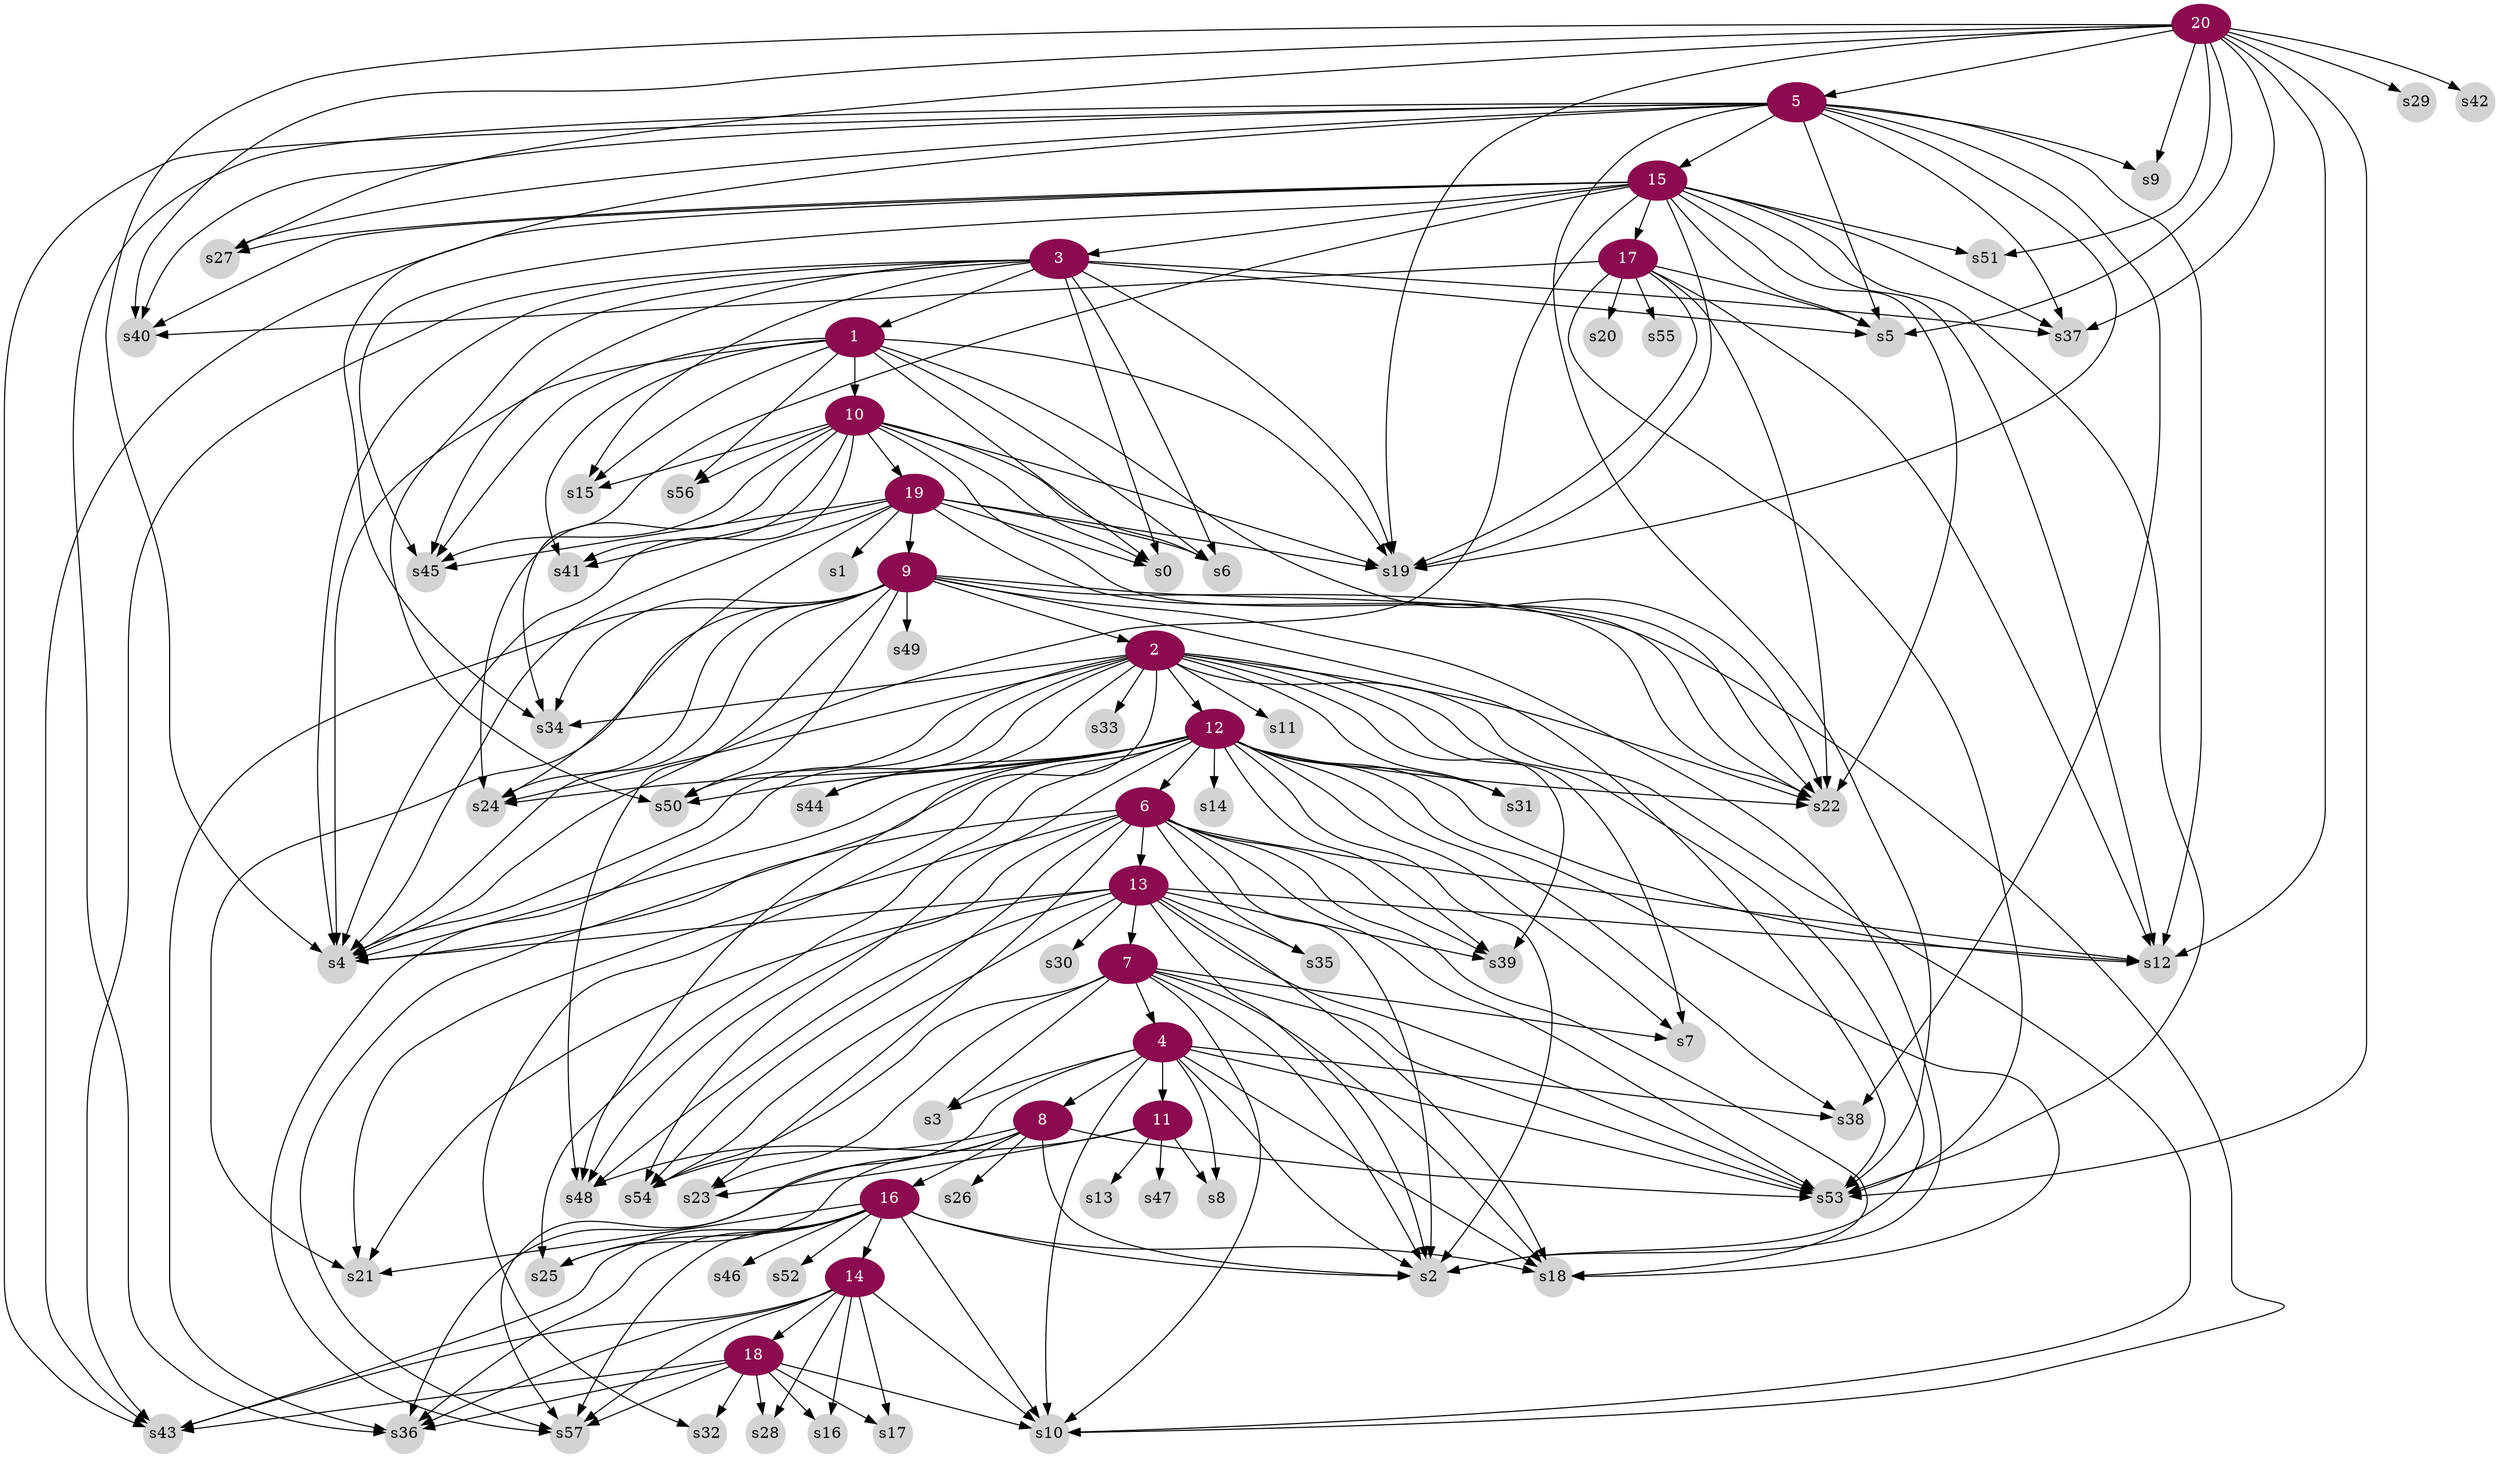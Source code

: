digraph g{
node [color=deeppink4, style=filled, fontcolor=white];	
3 -> 1;
9 -> 2;
15 -> 3;
7 -> 4;
20 -> 5;
12 -> 6;
13 -> 7;
4 -> 8;
19 -> 9;
1 -> 10;
4 -> 11;
2 -> 12;
6 -> 13;
16 -> 14;
5 -> 15;
8 -> 16;
15 -> 17;
14 -> 18;
10 -> 19;
node [color=lightgrey, style=filled, fontcolor=black, shape=circle, fixedsize=true];  
1 -> s0;
1 -> s4;
1 -> s6;
1 -> s15;
1 -> s19;
1 -> s22;
1 -> s41;
1 -> s45;
1 -> s56;
2 -> s2;
2 -> s4;
2 -> s7;
2 -> s10;
2 -> s11;
2 -> s22;
2 -> s24;
2 -> s31;
2 -> s33;
2 -> s34;
2 -> s39;
2 -> s44;
2 -> s48;
2 -> s50;
2 -> s57;
3 -> s0;
3 -> s4;
3 -> s5;
3 -> s6;
3 -> s15;
3 -> s19;
3 -> s37;
3 -> s43;
3 -> s45;
3 -> s50;
4 -> s2;
4 -> s3;
4 -> s8;
4 -> s10;
4 -> s18;
4 -> s38;
4 -> s53;
4 -> s57;
5 -> s5;
5 -> s9;
5 -> s12;
5 -> s19;
5 -> s27;
5 -> s34;
5 -> s36;
5 -> s37;
5 -> s38;
5 -> s40;
5 -> s43;
5 -> s53;
6 -> s2;
6 -> s4;
6 -> s12;
6 -> s18;
6 -> s21;
6 -> s23;
6 -> s35;
6 -> s39;
6 -> s48;
6 -> s53;
6 -> s54;
7 -> s2;
7 -> s3;
7 -> s7;
7 -> s10;
7 -> s18;
7 -> s23;
7 -> s53;
7 -> s54;
8 -> s2;
8 -> s25;
8 -> s26;
8 -> s36;
8 -> s53;
8 -> s54;
9 -> s2;
9 -> s4;
9 -> s10;
9 -> s21;
9 -> s22;
9 -> s24;
9 -> s34;
9 -> s36;
9 -> s48;
9 -> s49;
9 -> s50;
9 -> s53;
10 -> s0;
10 -> s4;
10 -> s6;
10 -> s15;
10 -> s19;
10 -> s22;
10 -> s24;
10 -> s41;
10 -> s45;
10 -> s56;
11 -> s8;
11 -> s13;
11 -> s23;
11 -> s47;
11 -> s48;
12 -> s2;
12 -> s4;
12 -> s7;
12 -> s12;
12 -> s14;
12 -> s18;
12 -> s22;
12 -> s24;
12 -> s25;
12 -> s31;
12 -> s32;
12 -> s38;
12 -> s39;
12 -> s44;
12 -> s50;
12 -> s54;
12 -> s57;
13 -> s2;
13 -> s4;
13 -> s12;
13 -> s18;
13 -> s21;
13 -> s30;
13 -> s35;
13 -> s39;
13 -> s48;
13 -> s53;
13 -> s54;
14 -> s10;
14 -> s16;
14 -> s17;
14 -> s28;
14 -> s36;
14 -> s43;
14 -> s57;
15 -> s4;
15 -> s5;
15 -> s12;
15 -> s19;
15 -> s22;
15 -> s27;
15 -> s34;
15 -> s37;
15 -> s40;
15 -> s43;
15 -> s45;
15 -> s51;
15 -> s53;
16 -> s2;
16 -> s10;
16 -> s18;
16 -> s21;
16 -> s25;
16 -> s36;
16 -> s43;
16 -> s46;
16 -> s52;
16 -> s57;
17 -> s5;
17 -> s12;
17 -> s19;
17 -> s20;
17 -> s22;
17 -> s40;
17 -> s53;
17 -> s55;
18 -> s10;
18 -> s16;
18 -> s17;
18 -> s28;
18 -> s32;
18 -> s36;
18 -> s43;
18 -> s57;
19 -> s0;
19 -> s1;
19 -> s4;
19 -> s6;
19 -> s19;
19 -> s22;
19 -> s24;
19 -> s41;
19 -> s45;
20 -> s4;
20 -> s5;
20 -> s9;
20 -> s12;
20 -> s19;
20 -> s27;
20 -> s29;
20 -> s37;
20 -> s40;
20 -> s42;
20 -> s51;
20 -> s53;
}

